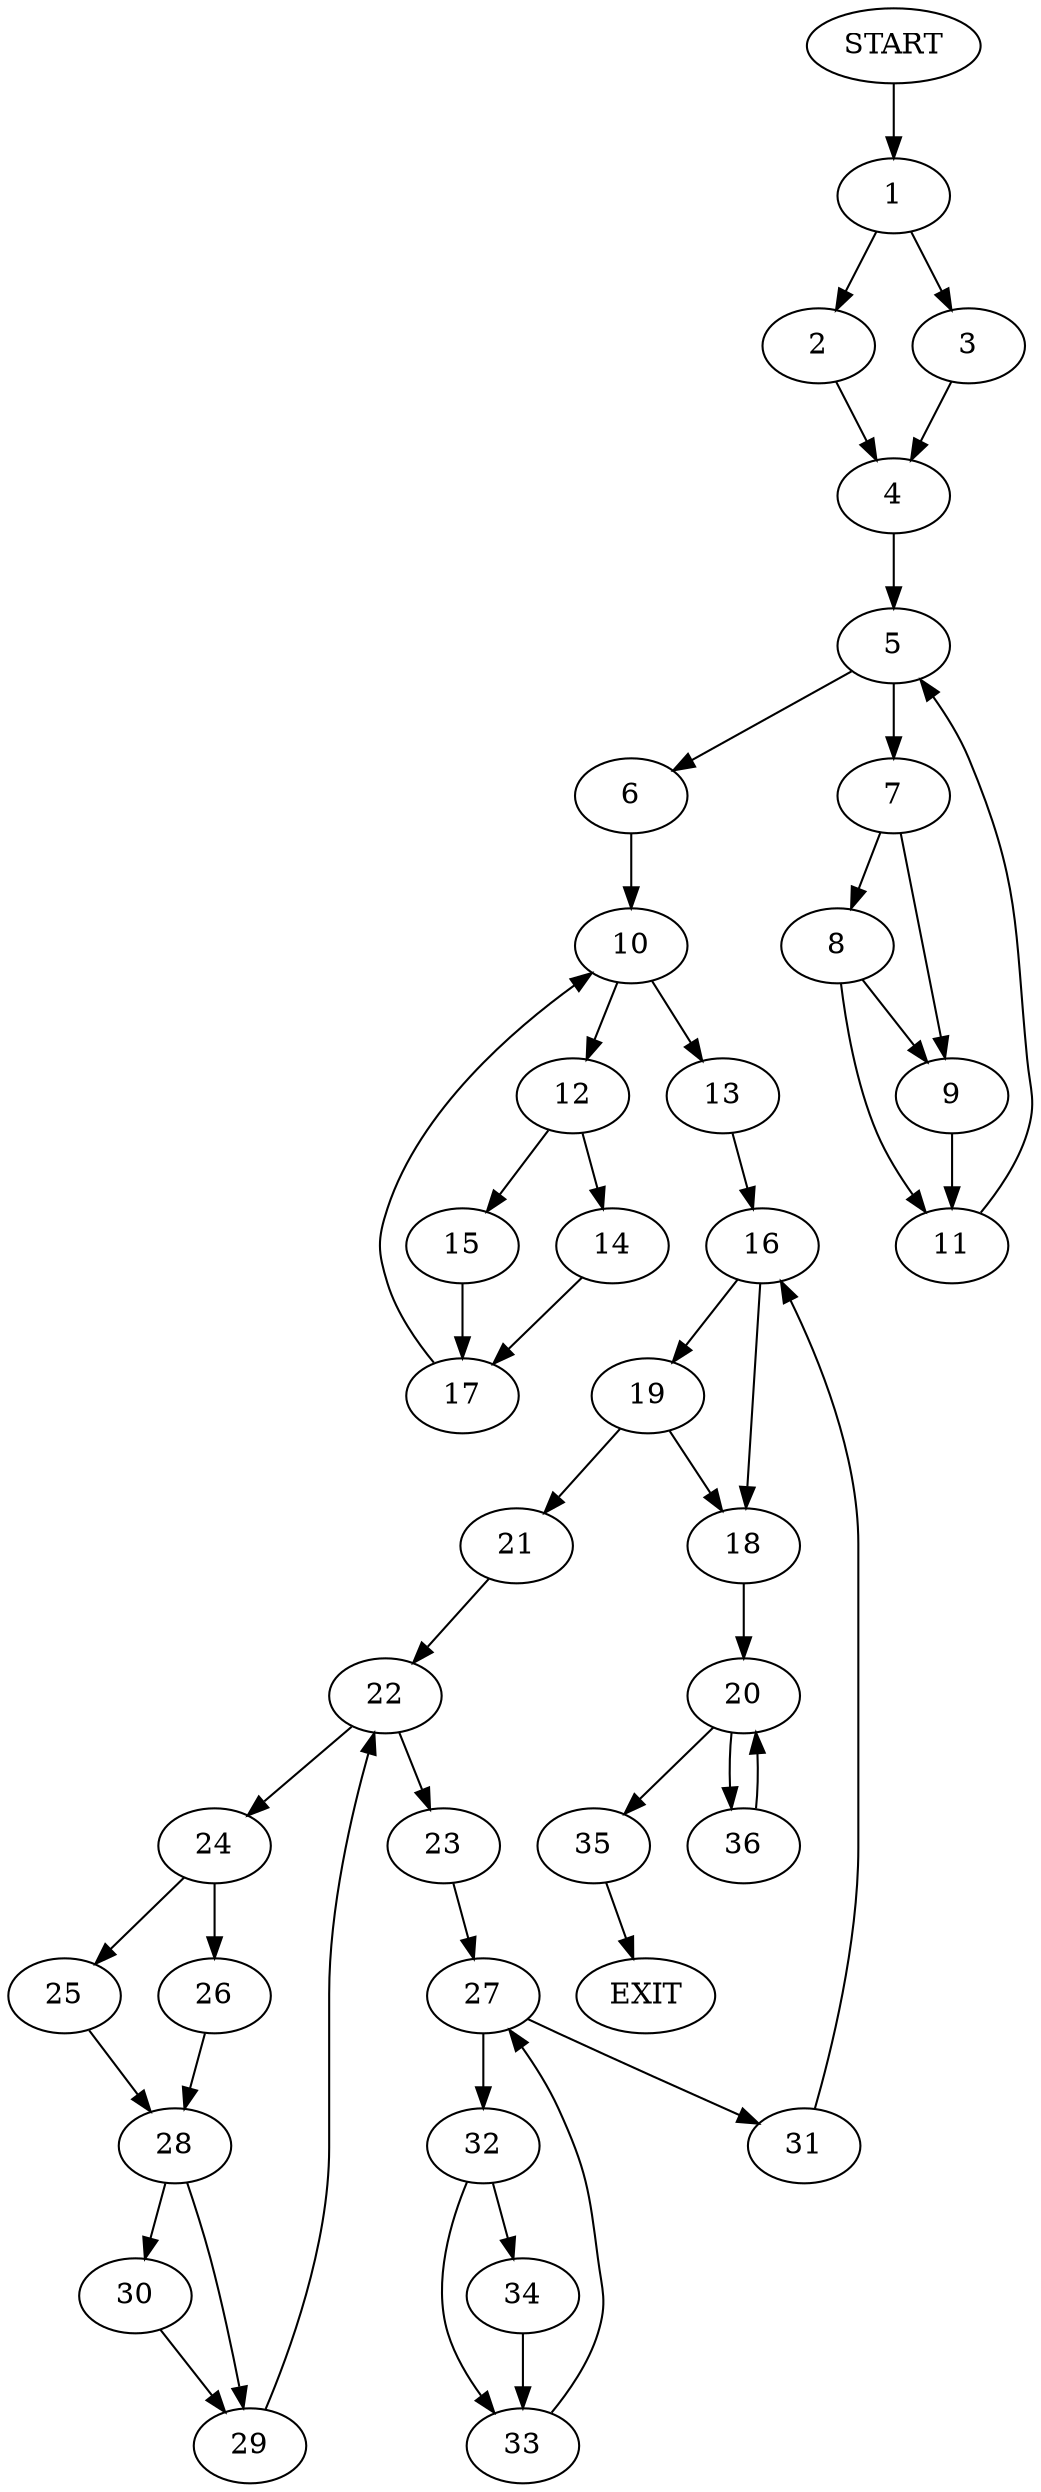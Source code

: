 digraph {
0 [label="START"]
37 [label="EXIT"]
0 -> 1
1 -> 2
1 -> 3
2 -> 4
3 -> 4
4 -> 5
5 -> 6
5 -> 7
7 -> 8
7 -> 9
6 -> 10
8 -> 11
8 -> 9
9 -> 11
11 -> 5
10 -> 12
10 -> 13
12 -> 14
12 -> 15
13 -> 16
14 -> 17
15 -> 17
17 -> 10
16 -> 18
16 -> 19
18 -> 20
19 -> 21
19 -> 18
21 -> 22
22 -> 23
22 -> 24
24 -> 25
24 -> 26
23 -> 27
25 -> 28
26 -> 28
28 -> 29
28 -> 30
30 -> 29
29 -> 22
27 -> 31
27 -> 32
31 -> 16
32 -> 33
32 -> 34
34 -> 33
33 -> 27
20 -> 35
20 -> 36
36 -> 20
35 -> 37
}
